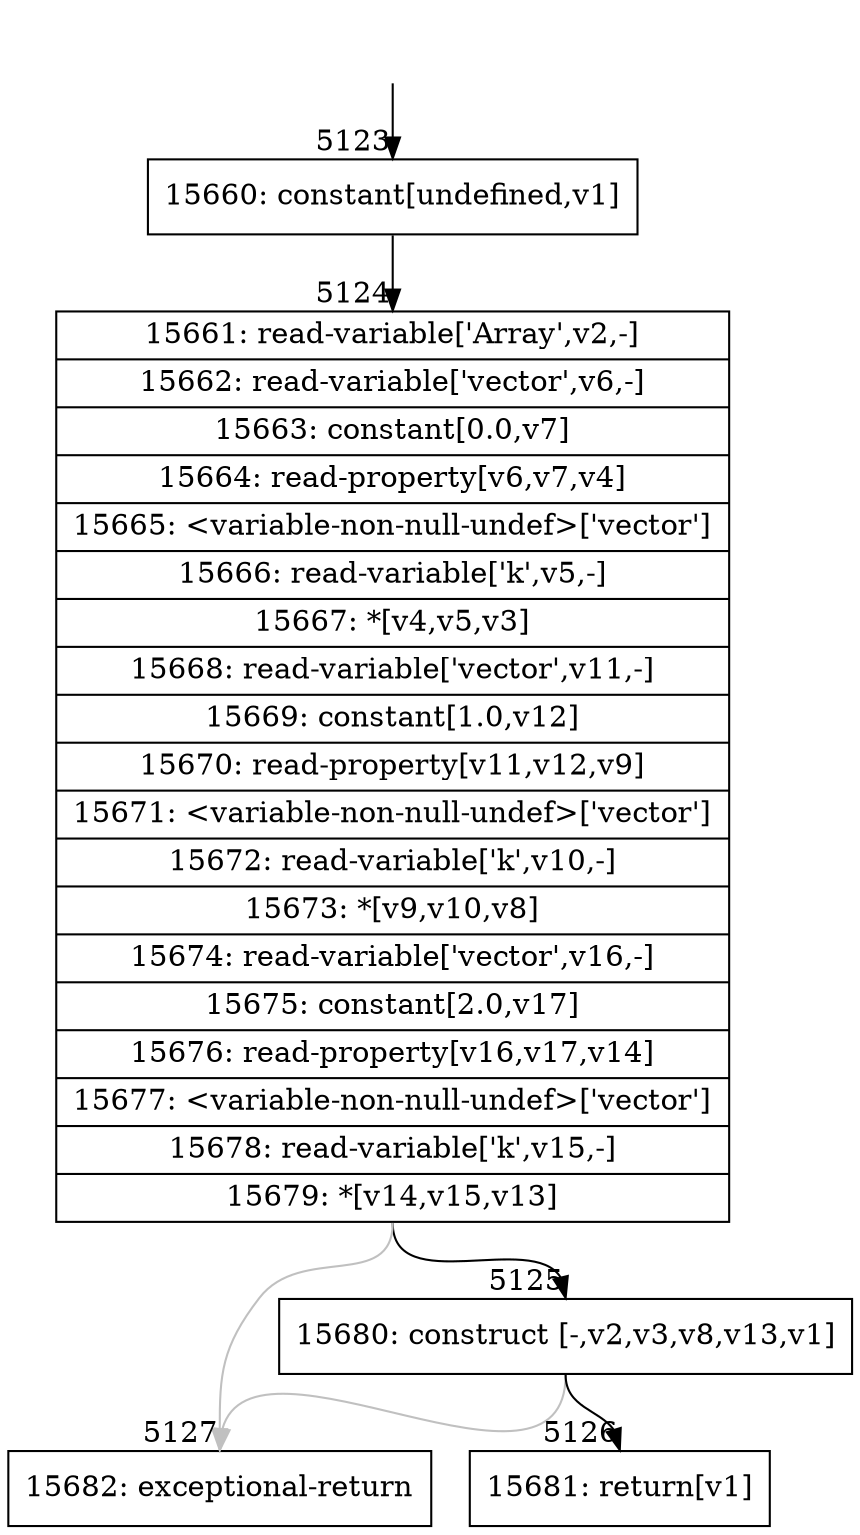 digraph {
rankdir="TD"
BB_entry493[shape=none,label=""];
BB_entry493 -> BB5123 [tailport=s, headport=n, headlabel="    5123"]
BB5123 [shape=record label="{15660: constant[undefined,v1]}" ] 
BB5123 -> BB5124 [tailport=s, headport=n, headlabel="      5124"]
BB5124 [shape=record label="{15661: read-variable['Array',v2,-]|15662: read-variable['vector',v6,-]|15663: constant[0.0,v7]|15664: read-property[v6,v7,v4]|15665: \<variable-non-null-undef\>['vector']|15666: read-variable['k',v5,-]|15667: *[v4,v5,v3]|15668: read-variable['vector',v11,-]|15669: constant[1.0,v12]|15670: read-property[v11,v12,v9]|15671: \<variable-non-null-undef\>['vector']|15672: read-variable['k',v10,-]|15673: *[v9,v10,v8]|15674: read-variable['vector',v16,-]|15675: constant[2.0,v17]|15676: read-property[v16,v17,v14]|15677: \<variable-non-null-undef\>['vector']|15678: read-variable['k',v15,-]|15679: *[v14,v15,v13]}" ] 
BB5124 -> BB5125 [tailport=s, headport=n, headlabel="      5125"]
BB5124 -> BB5127 [tailport=s, headport=n, color=gray, headlabel="      5127"]
BB5125 [shape=record label="{15680: construct [-,v2,v3,v8,v13,v1]}" ] 
BB5125 -> BB5126 [tailport=s, headport=n, headlabel="      5126"]
BB5125 -> BB5127 [tailport=s, headport=n, color=gray]
BB5126 [shape=record label="{15681: return[v1]}" ] 
BB5127 [shape=record label="{15682: exceptional-return}" ] 
//#$~ 2986
}

